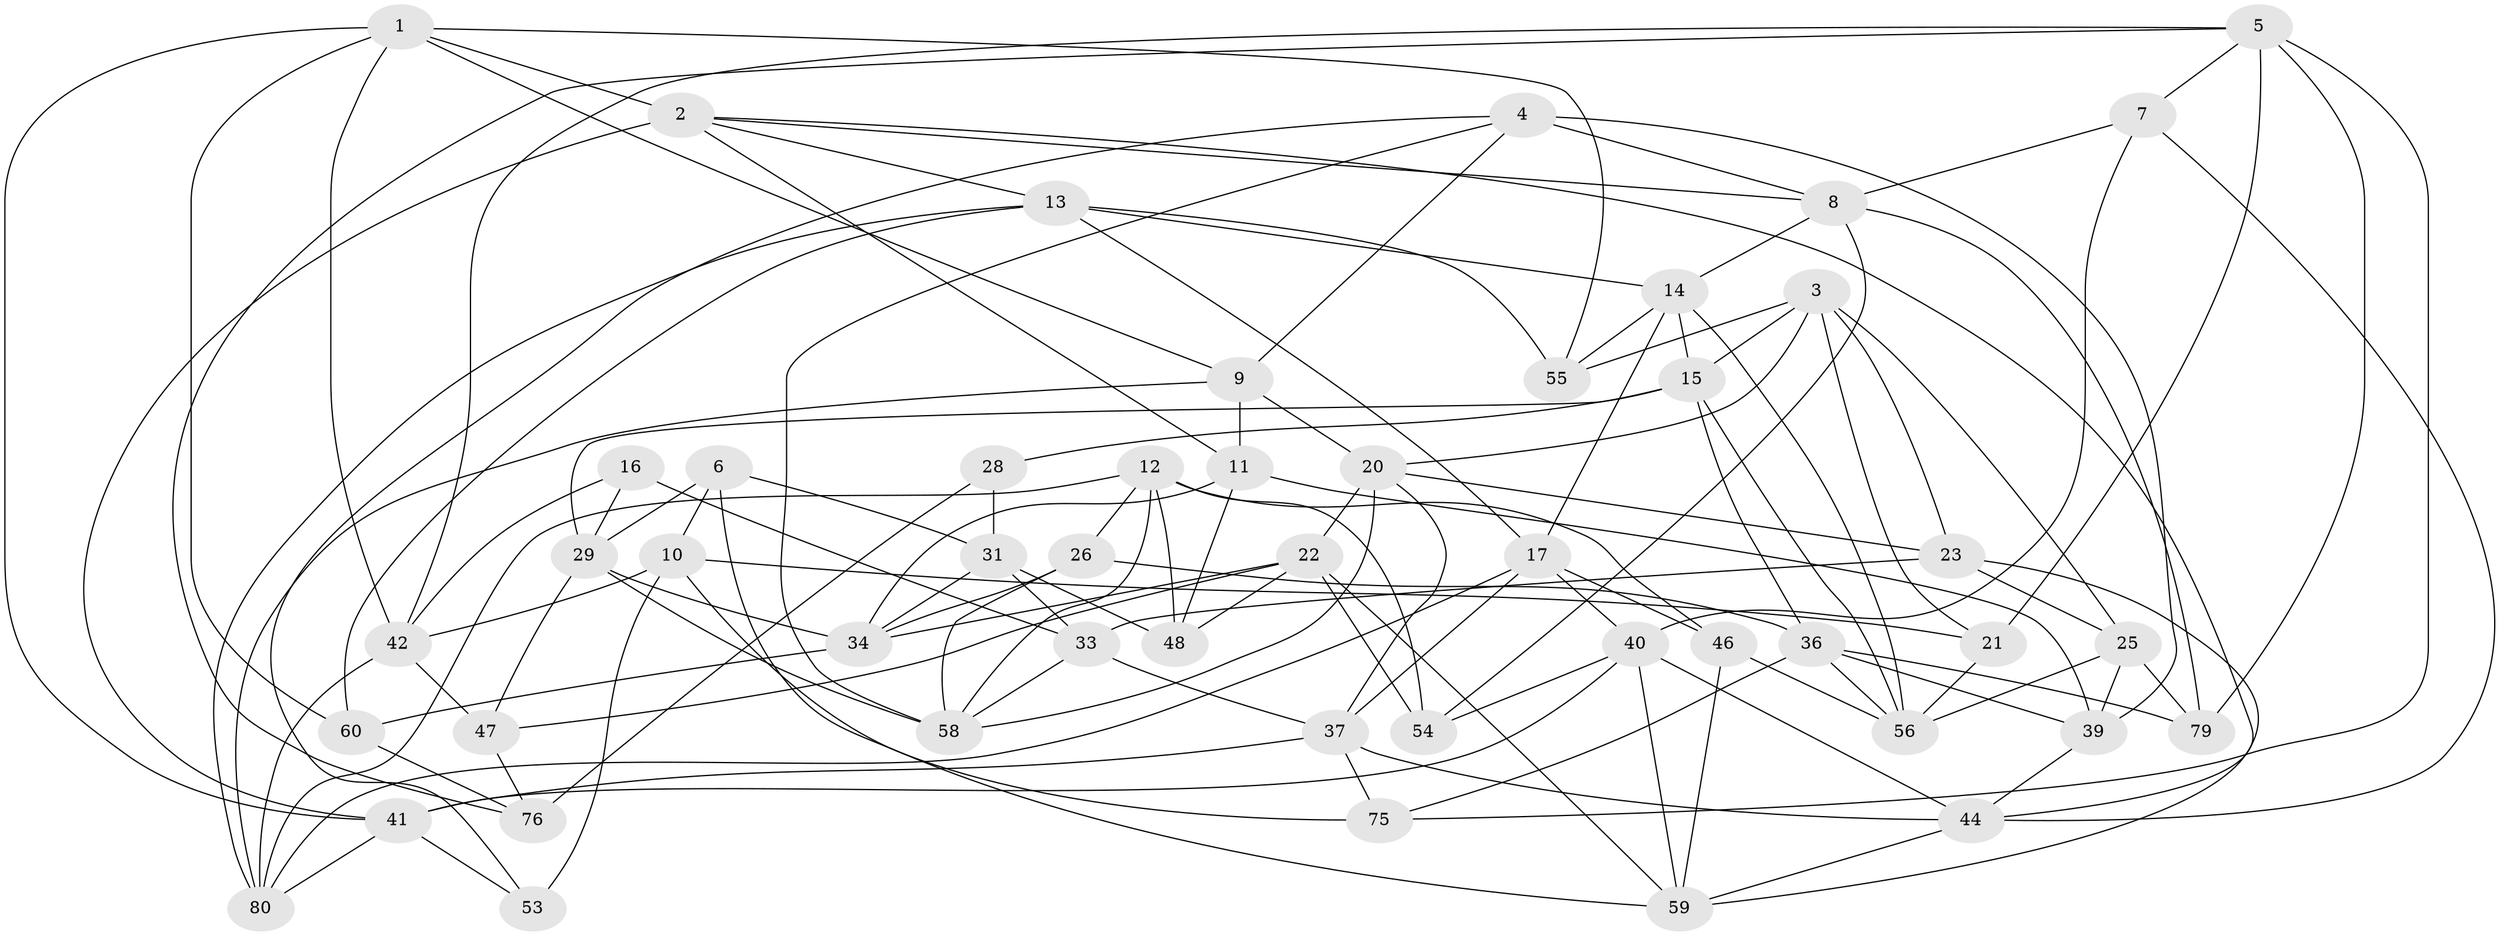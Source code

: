 // Generated by graph-tools (version 1.1) at 2025/52/02/27/25 19:52:32]
// undirected, 49 vertices, 125 edges
graph export_dot {
graph [start="1"]
  node [color=gray90,style=filled];
  1 [super="+27"];
  2 [super="+30"];
  3 [super="+63"];
  4 [super="+38"];
  5 [super="+64"];
  6;
  7;
  8 [super="+62"];
  9 [super="+18"];
  10 [super="+67"];
  11 [super="+78"];
  12 [super="+19"];
  13 [super="+61"];
  14 [super="+24"];
  15 [super="+52"];
  16;
  17 [super="+32"];
  20 [super="+35"];
  21;
  22 [super="+51"];
  23 [super="+66"];
  25 [super="+65"];
  26;
  28;
  29 [super="+72"];
  31 [super="+68"];
  33 [super="+50"];
  34 [super="+74"];
  36 [super="+43"];
  37 [super="+81"];
  39 [super="+57"];
  40 [super="+45"];
  41 [super="+73"];
  42 [super="+49"];
  44 [super="+77"];
  46;
  47;
  48;
  53;
  54;
  55;
  56 [super="+69"];
  58 [super="+71"];
  59 [super="+70"];
  60;
  75;
  76;
  79;
  80 [super="+82"];
  1 -- 60;
  1 -- 55;
  1 -- 9;
  1 -- 41;
  1 -- 42;
  1 -- 2;
  2 -- 41;
  2 -- 11;
  2 -- 8;
  2 -- 44;
  2 -- 13;
  3 -- 55;
  3 -- 21;
  3 -- 20;
  3 -- 23;
  3 -- 25;
  3 -- 15;
  4 -- 53;
  4 -- 8;
  4 -- 9;
  4 -- 39 [weight=2];
  4 -- 58;
  5 -- 42;
  5 -- 79;
  5 -- 75;
  5 -- 76;
  5 -- 21;
  5 -- 7;
  6 -- 29;
  6 -- 59;
  6 -- 31;
  6 -- 10;
  7 -- 8;
  7 -- 44;
  7 -- 40;
  8 -- 79;
  8 -- 54;
  8 -- 14;
  9 -- 20;
  9 -- 80;
  9 -- 11 [weight=2];
  10 -- 21;
  10 -- 42;
  10 -- 53 [weight=2];
  10 -- 75;
  11 -- 34;
  11 -- 48;
  11 -- 39;
  12 -- 58;
  12 -- 48;
  12 -- 46;
  12 -- 80;
  12 -- 26;
  12 -- 54;
  13 -- 17;
  13 -- 80;
  13 -- 60;
  13 -- 55;
  13 -- 14;
  14 -- 55;
  14 -- 17;
  14 -- 56;
  14 -- 15;
  15 -- 28;
  15 -- 29;
  15 -- 56;
  15 -- 36;
  16 -- 29;
  16 -- 33 [weight=2];
  16 -- 42;
  17 -- 40;
  17 -- 80;
  17 -- 46;
  17 -- 37;
  20 -- 22;
  20 -- 58;
  20 -- 37;
  20 -- 23;
  21 -- 56;
  22 -- 34;
  22 -- 47;
  22 -- 48;
  22 -- 54;
  22 -- 59;
  23 -- 25 [weight=2];
  23 -- 33;
  23 -- 59;
  25 -- 79;
  25 -- 56;
  25 -- 39;
  26 -- 36;
  26 -- 34;
  26 -- 58;
  28 -- 76;
  28 -- 31 [weight=2];
  29 -- 34;
  29 -- 58;
  29 -- 47;
  31 -- 48;
  31 -- 33;
  31 -- 34;
  33 -- 37;
  33 -- 58;
  34 -- 60;
  36 -- 75;
  36 -- 39;
  36 -- 56;
  36 -- 79;
  37 -- 44;
  37 -- 75;
  37 -- 41;
  39 -- 44;
  40 -- 54;
  40 -- 59;
  40 -- 41;
  40 -- 44;
  41 -- 53;
  41 -- 80;
  42 -- 80;
  42 -- 47;
  44 -- 59;
  46 -- 59;
  46 -- 56;
  47 -- 76;
  60 -- 76;
}
